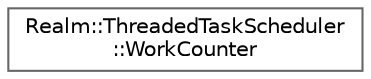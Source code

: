 digraph "Graphical Class Hierarchy"
{
 // LATEX_PDF_SIZE
  bgcolor="transparent";
  edge [fontname=Helvetica,fontsize=10,labelfontname=Helvetica,labelfontsize=10];
  node [fontname=Helvetica,fontsize=10,shape=box,height=0.2,width=0.4];
  rankdir="LR";
  Node0 [id="Node000000",label="Realm::ThreadedTaskScheduler\l::WorkCounter",height=0.2,width=0.4,color="grey40", fillcolor="white", style="filled",URL="$classRealm_1_1ThreadedTaskScheduler_1_1WorkCounter.html",tooltip=" "];
}
